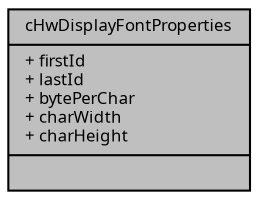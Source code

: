digraph "cHwDisplayFontProperties"
{
  edge [fontname="Sans",fontsize="8",labelfontname="Sans",labelfontsize="8"];
  node [fontname="Sans",fontsize="8",shape=record];
  Node1 [label="{cHwDisplayFontProperties\n|+ firstId\l+ lastId\l+ bytePerChar\l+ charWidth\l+ charHeight\l|}",height=0.2,width=0.4,color="black", fillcolor="grey75", style="filled", fontcolor="black"];
}
